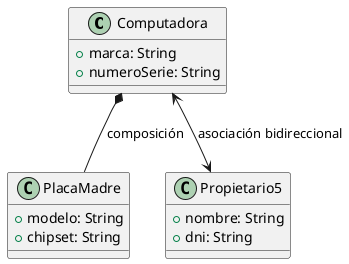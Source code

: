 @startuml
class Computadora {
    +marca: String
    +numeroSerie: String
}

class PlacaMadre {
    +modelo: String
    +chipset: String
}

class Propietario5 {
    +nombre: String
    +dni: String
}

Computadora *-- PlacaMadre : composición
Computadora <--> Propietario5 : asociación bidireccional
@enduml
